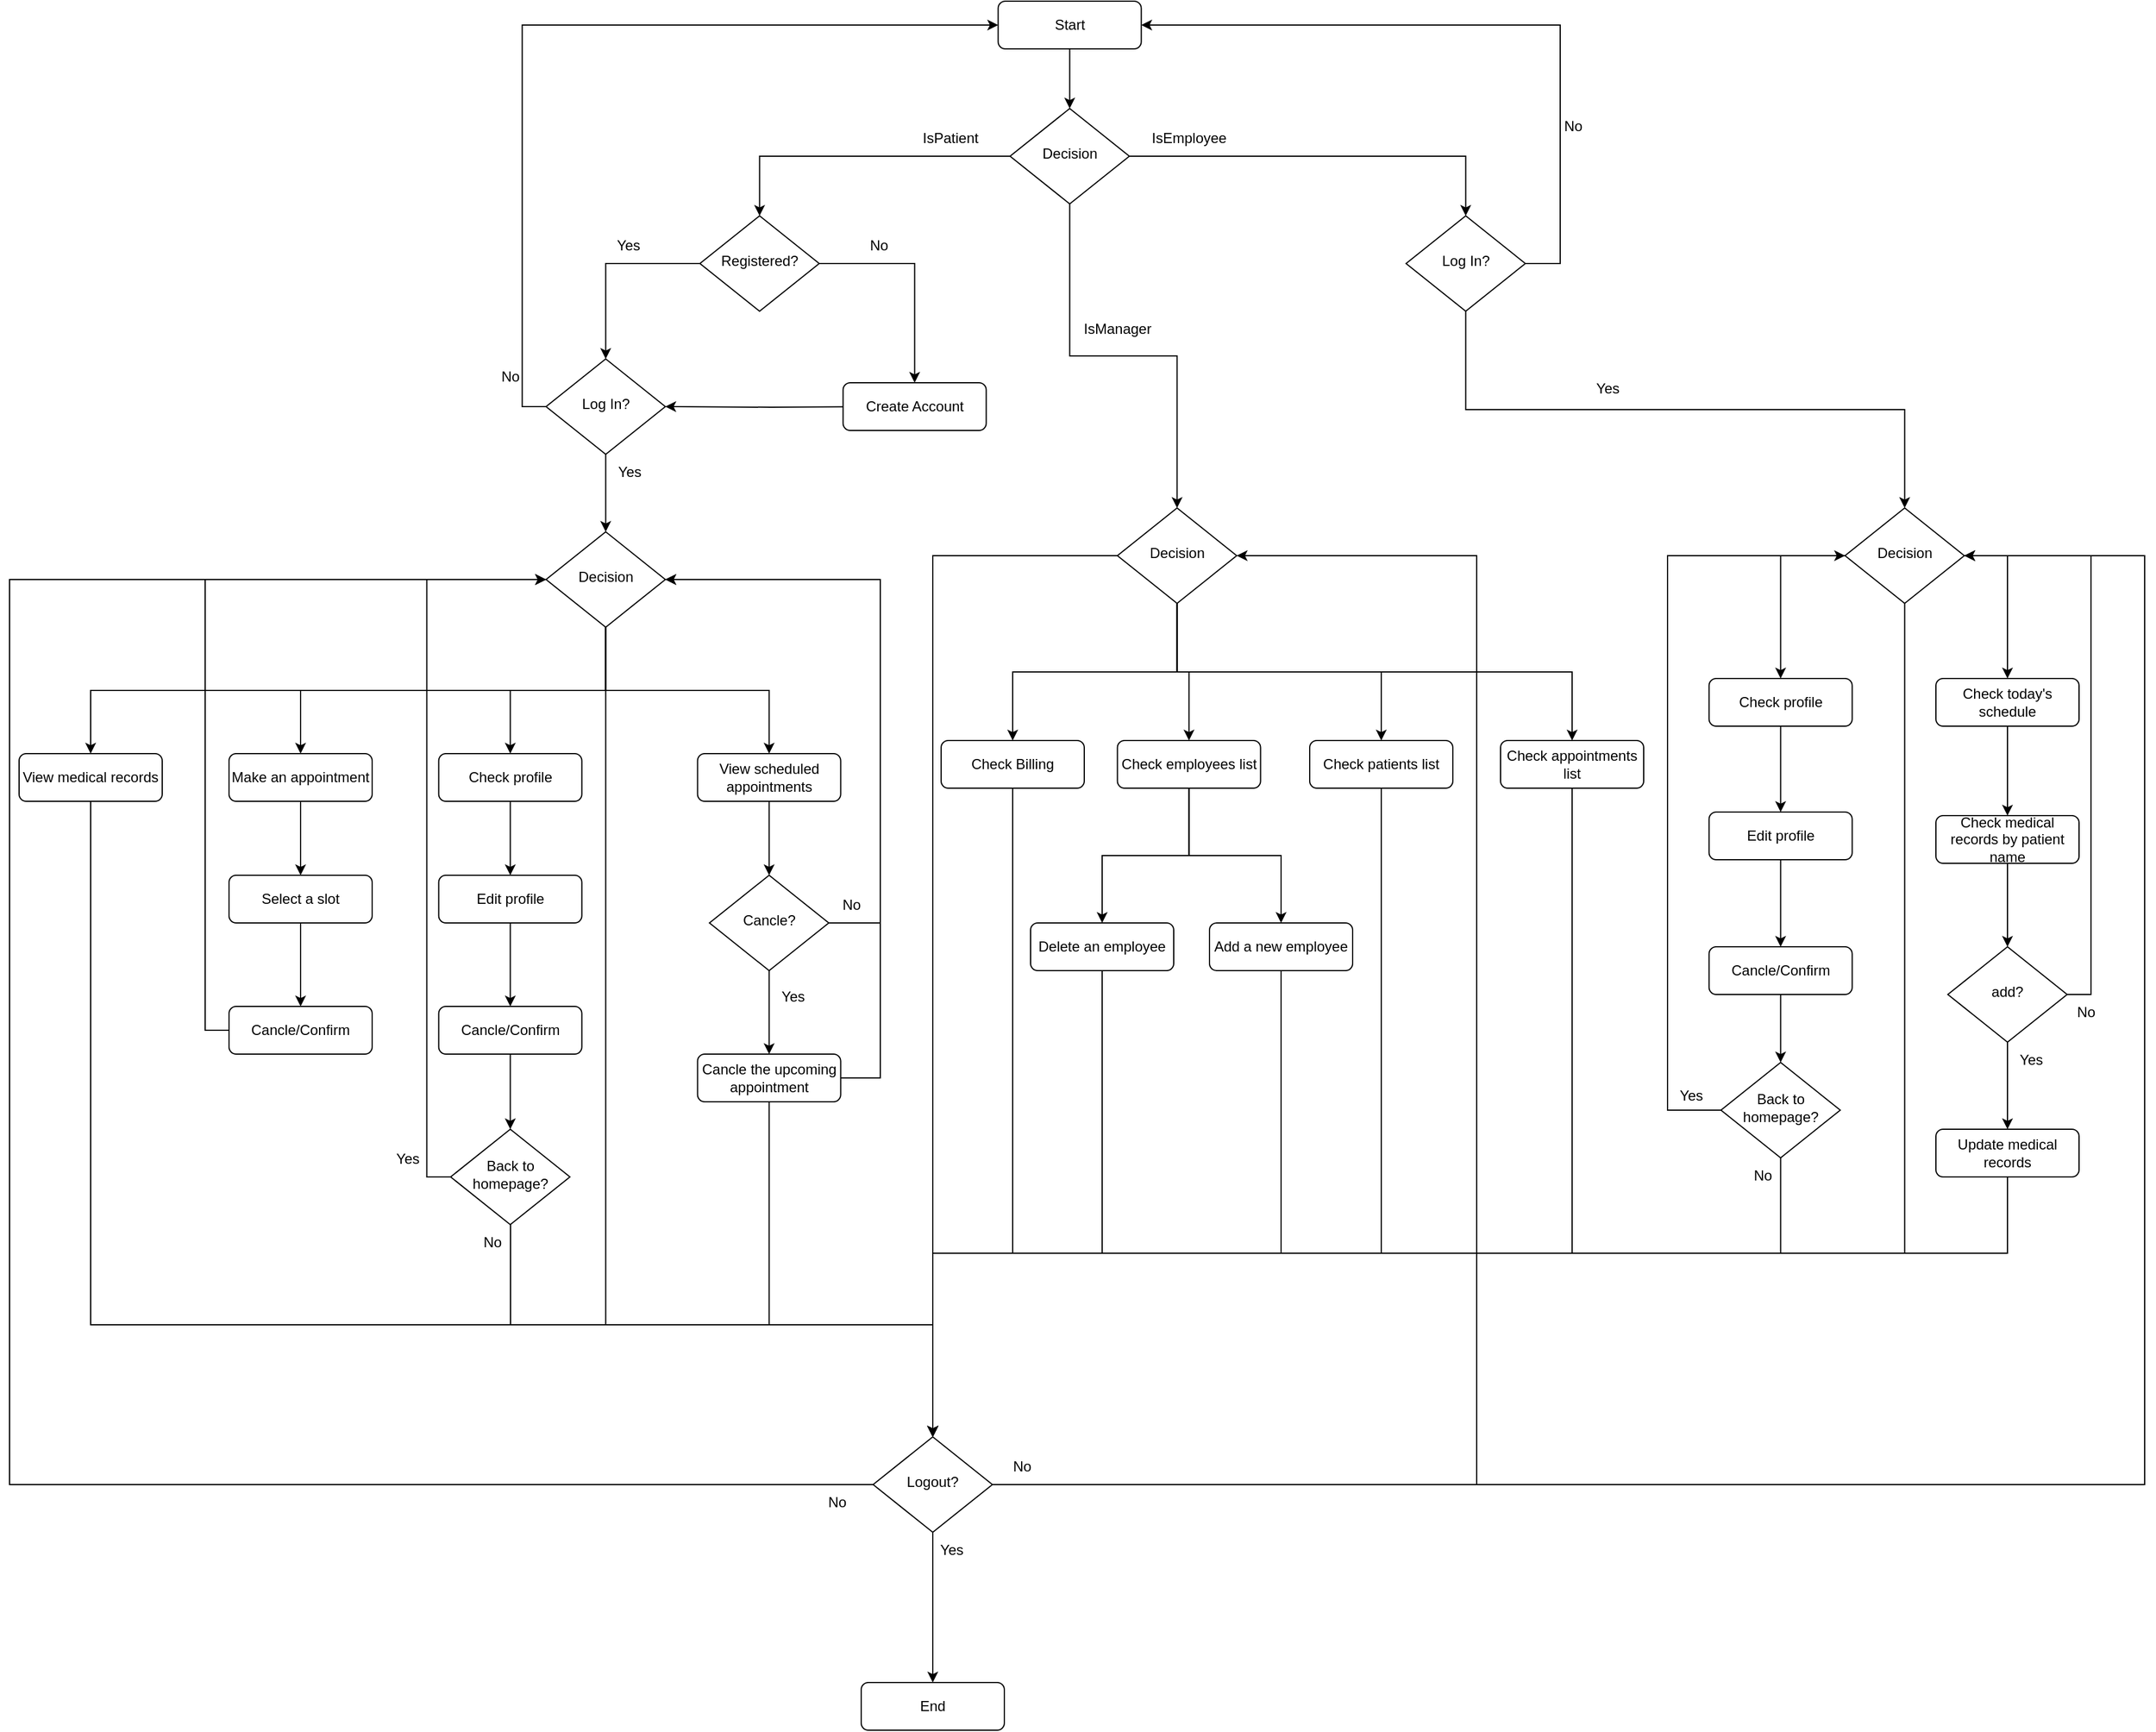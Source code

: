 <mxfile version="22.1.7" type="device">
  <diagram id="C5RBs43oDa-KdzZeNtuy" name="Page-1">
    <mxGraphModel dx="1781" dy="585" grid="1" gridSize="10" guides="1" tooltips="1" connect="1" arrows="1" fold="1" page="1" pageScale="1" pageWidth="827" pageHeight="1169" math="0" shadow="0">
      <root>
        <mxCell id="WIyWlLk6GJQsqaUBKTNV-0" />
        <mxCell id="WIyWlLk6GJQsqaUBKTNV-1" parent="WIyWlLk6GJQsqaUBKTNV-0" />
        <mxCell id="K0mnfvO5bHro6-spoL3S-3" style="edgeStyle=orthogonalEdgeStyle;rounded=0;orthogonalLoop=1;jettySize=auto;html=1;exitX=0.5;exitY=1;exitDx=0;exitDy=0;entryX=0.5;entryY=0;entryDx=0;entryDy=0;" parent="WIyWlLk6GJQsqaUBKTNV-1" source="WIyWlLk6GJQsqaUBKTNV-3" target="WIyWlLk6GJQsqaUBKTNV-6" edge="1">
          <mxGeometry relative="1" as="geometry" />
        </mxCell>
        <mxCell id="WIyWlLk6GJQsqaUBKTNV-3" value="Start" style="rounded=1;whiteSpace=wrap;html=1;fontSize=12;glass=0;strokeWidth=1;shadow=0;" parent="WIyWlLk6GJQsqaUBKTNV-1" vertex="1">
          <mxGeometry x="358.8" y="450" width="120" height="40" as="geometry" />
        </mxCell>
        <mxCell id="K0mnfvO5bHro6-spoL3S-4" style="edgeStyle=orthogonalEdgeStyle;rounded=0;orthogonalLoop=1;jettySize=auto;html=1;exitX=1;exitY=0.5;exitDx=0;exitDy=0;entryX=0.5;entryY=0;entryDx=0;entryDy=0;" parent="WIyWlLk6GJQsqaUBKTNV-1" source="WIyWlLk6GJQsqaUBKTNV-6" target="K0mnfvO5bHro6-spoL3S-123" edge="1">
          <mxGeometry relative="1" as="geometry">
            <mxPoint x="548.8" y="650" as="targetPoint" />
          </mxGeometry>
        </mxCell>
        <mxCell id="K0mnfvO5bHro6-spoL3S-9" style="edgeStyle=orthogonalEdgeStyle;rounded=0;orthogonalLoop=1;jettySize=auto;html=1;exitX=0;exitY=0.5;exitDx=0;exitDy=0;entryX=0.5;entryY=0;entryDx=0;entryDy=0;" parent="WIyWlLk6GJQsqaUBKTNV-1" source="WIyWlLk6GJQsqaUBKTNV-6" target="K0mnfvO5bHro6-spoL3S-8" edge="1">
          <mxGeometry relative="1" as="geometry" />
        </mxCell>
        <mxCell id="WIyWlLk6GJQsqaUBKTNV-6" value="Decision" style="rhombus;whiteSpace=wrap;html=1;shadow=0;fontFamily=Helvetica;fontSize=12;align=center;strokeWidth=1;spacing=6;spacingTop=-4;" parent="WIyWlLk6GJQsqaUBKTNV-1" vertex="1">
          <mxGeometry x="368.8" y="540" width="100" height="80" as="geometry" />
        </mxCell>
        <mxCell id="K0mnfvO5bHro6-spoL3S-78" style="edgeStyle=orthogonalEdgeStyle;rounded=0;orthogonalLoop=1;jettySize=auto;html=1;exitX=0.5;exitY=1;exitDx=0;exitDy=0;entryX=0.5;entryY=0;entryDx=0;entryDy=0;" parent="WIyWlLk6GJQsqaUBKTNV-1" source="K0mnfvO5bHro6-spoL3S-123" target="K0mnfvO5bHro6-spoL3S-86" edge="1">
          <mxGeometry relative="1" as="geometry">
            <mxPoint x="750.8" y="690" as="sourcePoint" />
            <mxPoint x="750.8" y="750" as="targetPoint" />
          </mxGeometry>
        </mxCell>
        <mxCell id="K0mnfvO5bHro6-spoL3S-15" style="edgeStyle=orthogonalEdgeStyle;rounded=0;orthogonalLoop=1;jettySize=auto;html=1;exitX=0;exitY=0.5;exitDx=0;exitDy=0;entryX=1;entryY=0.5;entryDx=0;entryDy=0;" parent="WIyWlLk6GJQsqaUBKTNV-1" target="K0mnfvO5bHro6-spoL3S-115" edge="1">
          <mxGeometry relative="1" as="geometry">
            <mxPoint x="156.8" y="790.0" as="targetPoint" />
            <mxPoint x="256.8" y="790" as="sourcePoint" />
          </mxGeometry>
        </mxCell>
        <mxCell id="WIyWlLk6GJQsqaUBKTNV-11" value="Create Account" style="rounded=1;whiteSpace=wrap;html=1;fontSize=12;glass=0;strokeWidth=1;shadow=0;" parent="WIyWlLk6GJQsqaUBKTNV-1" vertex="1">
          <mxGeometry x="228.8" y="770" width="120" height="40" as="geometry" />
        </mxCell>
        <mxCell id="K0mnfvO5bHro6-spoL3S-30" style="edgeStyle=orthogonalEdgeStyle;rounded=0;orthogonalLoop=1;jettySize=auto;html=1;exitX=0.5;exitY=1;exitDx=0;exitDy=0;entryX=0.5;entryY=0;entryDx=0;entryDy=0;" parent="WIyWlLk6GJQsqaUBKTNV-1" source="WIyWlLk6GJQsqaUBKTNV-12" target="K0mnfvO5bHro6-spoL3S-22" edge="1">
          <mxGeometry relative="1" as="geometry" />
        </mxCell>
        <mxCell id="WIyWlLk6GJQsqaUBKTNV-12" value="Make an appointment" style="rounded=1;whiteSpace=wrap;html=1;fontSize=12;glass=0;strokeWidth=1;shadow=0;" parent="WIyWlLk6GJQsqaUBKTNV-1" vertex="1">
          <mxGeometry x="-286" y="1081" width="120" height="40" as="geometry" />
        </mxCell>
        <mxCell id="K0mnfvO5bHro6-spoL3S-6" value="IsPatient" style="text;html=1;strokeColor=none;fillColor=none;align=center;verticalAlign=middle;whiteSpace=wrap;rounded=0;" parent="WIyWlLk6GJQsqaUBKTNV-1" vertex="1">
          <mxGeometry x="288.8" y="550" width="60" height="30" as="geometry" />
        </mxCell>
        <mxCell id="K0mnfvO5bHro6-spoL3S-7" value="IsEmployee" style="text;html=1;strokeColor=none;fillColor=none;align=center;verticalAlign=middle;whiteSpace=wrap;rounded=0;" parent="WIyWlLk6GJQsqaUBKTNV-1" vertex="1">
          <mxGeometry x="488.8" y="550" width="60" height="30" as="geometry" />
        </mxCell>
        <mxCell id="K0mnfvO5bHro6-spoL3S-10" style="edgeStyle=orthogonalEdgeStyle;rounded=0;orthogonalLoop=1;jettySize=auto;html=1;exitX=1;exitY=0.5;exitDx=0;exitDy=0;entryX=0.5;entryY=0;entryDx=0;entryDy=0;" parent="WIyWlLk6GJQsqaUBKTNV-1" source="K0mnfvO5bHro6-spoL3S-8" target="WIyWlLk6GJQsqaUBKTNV-11" edge="1">
          <mxGeometry relative="1" as="geometry" />
        </mxCell>
        <mxCell id="K0mnfvO5bHro6-spoL3S-116" style="edgeStyle=orthogonalEdgeStyle;rounded=0;orthogonalLoop=1;jettySize=auto;html=1;exitX=0;exitY=0.5;exitDx=0;exitDy=0;entryX=0.5;entryY=0;entryDx=0;entryDy=0;" parent="WIyWlLk6GJQsqaUBKTNV-1" source="K0mnfvO5bHro6-spoL3S-8" target="K0mnfvO5bHro6-spoL3S-115" edge="1">
          <mxGeometry relative="1" as="geometry">
            <mxPoint x="61.8" y="670" as="sourcePoint" />
          </mxGeometry>
        </mxCell>
        <mxCell id="K0mnfvO5bHro6-spoL3S-8" value="Registered?" style="rhombus;whiteSpace=wrap;html=1;shadow=0;fontFamily=Helvetica;fontSize=12;align=center;strokeWidth=1;spacing=6;spacingTop=-4;" parent="WIyWlLk6GJQsqaUBKTNV-1" vertex="1">
          <mxGeometry x="108.8" y="630" width="100" height="80" as="geometry" />
        </mxCell>
        <mxCell id="K0mnfvO5bHro6-spoL3S-11" value="No" style="text;html=1;strokeColor=none;fillColor=none;align=center;verticalAlign=middle;whiteSpace=wrap;rounded=0;" parent="WIyWlLk6GJQsqaUBKTNV-1" vertex="1">
          <mxGeometry x="228.8" y="640" width="60" height="30" as="geometry" />
        </mxCell>
        <mxCell id="K0mnfvO5bHro6-spoL3S-18" style="edgeStyle=orthogonalEdgeStyle;rounded=0;orthogonalLoop=1;jettySize=auto;html=1;exitX=0.5;exitY=1;exitDx=0;exitDy=0;entryX=0.5;entryY=0;entryDx=0;entryDy=0;" parent="WIyWlLk6GJQsqaUBKTNV-1" source="K0mnfvO5bHro6-spoL3S-115" target="K0mnfvO5bHro6-spoL3S-17" edge="1">
          <mxGeometry relative="1" as="geometry">
            <mxPoint x="29.8" y="810.0" as="sourcePoint" />
          </mxGeometry>
        </mxCell>
        <mxCell id="K0mnfvO5bHro6-spoL3S-14" value="Yes" style="text;html=1;strokeColor=none;fillColor=none;align=center;verticalAlign=middle;whiteSpace=wrap;rounded=0;" parent="WIyWlLk6GJQsqaUBKTNV-1" vertex="1">
          <mxGeometry x="18.8" y="640" width="60" height="30" as="geometry" />
        </mxCell>
        <mxCell id="K0mnfvO5bHro6-spoL3S-20" style="edgeStyle=orthogonalEdgeStyle;rounded=0;orthogonalLoop=1;jettySize=auto;html=1;exitX=0.5;exitY=1;exitDx=0;exitDy=0;entryX=0.5;entryY=0;entryDx=0;entryDy=0;" parent="WIyWlLk6GJQsqaUBKTNV-1" source="K0mnfvO5bHro6-spoL3S-17" target="WIyWlLk6GJQsqaUBKTNV-12" edge="1">
          <mxGeometry relative="1" as="geometry" />
        </mxCell>
        <mxCell id="K0mnfvO5bHro6-spoL3S-21" style="edgeStyle=orthogonalEdgeStyle;rounded=0;orthogonalLoop=1;jettySize=auto;html=1;exitX=0.5;exitY=1;exitDx=0;exitDy=0;entryX=0.5;entryY=0;entryDx=0;entryDy=0;" parent="WIyWlLk6GJQsqaUBKTNV-1" source="K0mnfvO5bHro6-spoL3S-17" target="K0mnfvO5bHro6-spoL3S-19" edge="1">
          <mxGeometry relative="1" as="geometry" />
        </mxCell>
        <mxCell id="CWbEp77RrukFvITH1TUQ-1" style="edgeStyle=orthogonalEdgeStyle;rounded=0;orthogonalLoop=1;jettySize=auto;html=1;exitX=0.5;exitY=1;exitDx=0;exitDy=0;entryX=0.5;entryY=0;entryDx=0;entryDy=0;" parent="WIyWlLk6GJQsqaUBKTNV-1" source="K0mnfvO5bHro6-spoL3S-17" target="CWbEp77RrukFvITH1TUQ-0" edge="1">
          <mxGeometry relative="1" as="geometry" />
        </mxCell>
        <mxCell id="ZkRjXJmvTHYmKI6y_9sP-4" style="edgeStyle=orthogonalEdgeStyle;rounded=0;orthogonalLoop=1;jettySize=auto;html=1;exitX=0.5;exitY=1;exitDx=0;exitDy=0;entryX=0.5;entryY=0;entryDx=0;entryDy=0;" parent="WIyWlLk6GJQsqaUBKTNV-1" source="K0mnfvO5bHro6-spoL3S-17" target="ZkRjXJmvTHYmKI6y_9sP-0" edge="1">
          <mxGeometry relative="1" as="geometry" />
        </mxCell>
        <mxCell id="YbRBOxtn7SSrjygECmnB-31" style="edgeStyle=orthogonalEdgeStyle;rounded=0;orthogonalLoop=1;jettySize=auto;html=1;exitX=0.5;exitY=1;exitDx=0;exitDy=0;entryX=0.5;entryY=0;entryDx=0;entryDy=0;" parent="WIyWlLk6GJQsqaUBKTNV-1" source="K0mnfvO5bHro6-spoL3S-17" target="K0mnfvO5bHro6-spoL3S-49" edge="1">
          <mxGeometry relative="1" as="geometry">
            <Array as="points">
              <mxPoint x="30" y="1560" />
              <mxPoint x="304" y="1560" />
            </Array>
          </mxGeometry>
        </mxCell>
        <mxCell id="K0mnfvO5bHro6-spoL3S-17" value="Decision" style="rhombus;whiteSpace=wrap;html=1;shadow=0;fontFamily=Helvetica;fontSize=12;align=center;strokeWidth=1;spacing=6;spacingTop=-4;" parent="WIyWlLk6GJQsqaUBKTNV-1" vertex="1">
          <mxGeometry x="-20.2" y="895" width="100" height="80" as="geometry" />
        </mxCell>
        <mxCell id="K0mnfvO5bHro6-spoL3S-43" style="edgeStyle=orthogonalEdgeStyle;rounded=0;orthogonalLoop=1;jettySize=auto;html=1;exitX=0.5;exitY=1;exitDx=0;exitDy=0;entryX=0.5;entryY=0;entryDx=0;entryDy=0;" parent="WIyWlLk6GJQsqaUBKTNV-1" source="K0mnfvO5bHro6-spoL3S-19" target="K0mnfvO5bHro6-spoL3S-42" edge="1">
          <mxGeometry relative="1" as="geometry" />
        </mxCell>
        <mxCell id="K0mnfvO5bHro6-spoL3S-19" value="View scheduled appointments" style="rounded=1;whiteSpace=wrap;html=1;fontSize=12;glass=0;strokeWidth=1;shadow=0;" parent="WIyWlLk6GJQsqaUBKTNV-1" vertex="1">
          <mxGeometry x="106.8" y="1081" width="120" height="40" as="geometry" />
        </mxCell>
        <mxCell id="K0mnfvO5bHro6-spoL3S-31" style="edgeStyle=orthogonalEdgeStyle;rounded=0;orthogonalLoop=1;jettySize=auto;html=1;exitX=0.5;exitY=1;exitDx=0;exitDy=0;entryX=0.5;entryY=0;entryDx=0;entryDy=0;" parent="WIyWlLk6GJQsqaUBKTNV-1" source="K0mnfvO5bHro6-spoL3S-22" edge="1">
          <mxGeometry relative="1" as="geometry">
            <mxPoint x="-226.0" y="1293" as="targetPoint" />
          </mxGeometry>
        </mxCell>
        <mxCell id="K0mnfvO5bHro6-spoL3S-22" value="Select a slot" style="rounded=1;whiteSpace=wrap;html=1;fontSize=12;glass=0;strokeWidth=1;shadow=0;" parent="WIyWlLk6GJQsqaUBKTNV-1" vertex="1">
          <mxGeometry x="-286" y="1183" width="120" height="40" as="geometry" />
        </mxCell>
        <mxCell id="ZkRjXJmvTHYmKI6y_9sP-19" style="edgeStyle=orthogonalEdgeStyle;rounded=0;orthogonalLoop=1;jettySize=auto;html=1;exitX=0;exitY=0.5;exitDx=0;exitDy=0;entryX=0;entryY=0.5;entryDx=0;entryDy=0;" parent="WIyWlLk6GJQsqaUBKTNV-1" source="K0mnfvO5bHro6-spoL3S-37" target="K0mnfvO5bHro6-spoL3S-17" edge="1">
          <mxGeometry relative="1" as="geometry" />
        </mxCell>
        <mxCell id="K0mnfvO5bHro6-spoL3S-37" value="Cancle/Confirm" style="rounded=1;whiteSpace=wrap;html=1;fontSize=12;glass=0;strokeWidth=1;shadow=0;" parent="WIyWlLk6GJQsqaUBKTNV-1" vertex="1">
          <mxGeometry x="-286" y="1293" width="120" height="40" as="geometry" />
        </mxCell>
        <mxCell id="ZkRjXJmvTHYmKI6y_9sP-6" style="edgeStyle=orthogonalEdgeStyle;rounded=0;orthogonalLoop=1;jettySize=auto;html=1;exitX=1;exitY=0.5;exitDx=0;exitDy=0;entryX=1;entryY=0.5;entryDx=0;entryDy=0;" parent="WIyWlLk6GJQsqaUBKTNV-1" source="K0mnfvO5bHro6-spoL3S-42" target="K0mnfvO5bHro6-spoL3S-17" edge="1">
          <mxGeometry relative="1" as="geometry">
            <Array as="points">
              <mxPoint x="260" y="1223" />
              <mxPoint x="260" y="935" />
            </Array>
          </mxGeometry>
        </mxCell>
        <mxCell id="ZkRjXJmvTHYmKI6y_9sP-7" style="edgeStyle=orthogonalEdgeStyle;rounded=0;orthogonalLoop=1;jettySize=auto;html=1;exitX=0.5;exitY=1;exitDx=0;exitDy=0;entryX=0.5;entryY=0;entryDx=0;entryDy=0;" parent="WIyWlLk6GJQsqaUBKTNV-1" source="K0mnfvO5bHro6-spoL3S-42" target="K0mnfvO5bHro6-spoL3S-45" edge="1">
          <mxGeometry relative="1" as="geometry" />
        </mxCell>
        <mxCell id="K0mnfvO5bHro6-spoL3S-42" value="Cancle?" style="rhombus;whiteSpace=wrap;html=1;shadow=0;fontFamily=Helvetica;fontSize=12;align=center;strokeWidth=1;spacing=6;spacingTop=-4;" parent="WIyWlLk6GJQsqaUBKTNV-1" vertex="1">
          <mxGeometry x="116.8" y="1183" width="100" height="80" as="geometry" />
        </mxCell>
        <mxCell id="YbRBOxtn7SSrjygECmnB-32" style="edgeStyle=orthogonalEdgeStyle;rounded=0;orthogonalLoop=1;jettySize=auto;html=1;exitX=0.5;exitY=1;exitDx=0;exitDy=0;entryX=0.5;entryY=0;entryDx=0;entryDy=0;" parent="WIyWlLk6GJQsqaUBKTNV-1" source="K0mnfvO5bHro6-spoL3S-45" target="K0mnfvO5bHro6-spoL3S-49" edge="1">
          <mxGeometry relative="1" as="geometry">
            <Array as="points">
              <mxPoint x="167" y="1560" />
              <mxPoint x="304" y="1560" />
            </Array>
          </mxGeometry>
        </mxCell>
        <mxCell id="K0mnfvO5bHro6-spoL3S-45" value="Cancle the upcoming appointment" style="rounded=1;whiteSpace=wrap;html=1;fontSize=12;glass=0;strokeWidth=1;shadow=0;" parent="WIyWlLk6GJQsqaUBKTNV-1" vertex="1">
          <mxGeometry x="106.8" y="1333" width="120" height="40" as="geometry" />
        </mxCell>
        <mxCell id="K0mnfvO5bHro6-spoL3S-54" style="edgeStyle=orthogonalEdgeStyle;rounded=0;orthogonalLoop=1;jettySize=auto;html=1;exitX=0.5;exitY=1;exitDx=0;exitDy=0;entryX=0.5;entryY=0;entryDx=0;entryDy=0;" parent="WIyWlLk6GJQsqaUBKTNV-1" source="K0mnfvO5bHro6-spoL3S-49" target="K0mnfvO5bHro6-spoL3S-53" edge="1">
          <mxGeometry relative="1" as="geometry" />
        </mxCell>
        <mxCell id="ZkRjXJmvTHYmKI6y_9sP-18" style="edgeStyle=orthogonalEdgeStyle;rounded=0;orthogonalLoop=1;jettySize=auto;html=1;exitX=0;exitY=0.5;exitDx=0;exitDy=0;entryX=0;entryY=0.5;entryDx=0;entryDy=0;" parent="WIyWlLk6GJQsqaUBKTNV-1" source="K0mnfvO5bHro6-spoL3S-49" target="K0mnfvO5bHro6-spoL3S-17" edge="1">
          <mxGeometry relative="1" as="geometry">
            <Array as="points">
              <mxPoint x="-470" y="1694" />
              <mxPoint x="-470" y="935" />
            </Array>
          </mxGeometry>
        </mxCell>
        <mxCell id="YbRBOxtn7SSrjygECmnB-52" style="edgeStyle=orthogonalEdgeStyle;rounded=0;orthogonalLoop=1;jettySize=auto;html=1;exitX=1;exitY=0.5;exitDx=0;exitDy=0;entryX=1;entryY=0.5;entryDx=0;entryDy=0;" parent="WIyWlLk6GJQsqaUBKTNV-1" source="K0mnfvO5bHro6-spoL3S-49" target="K0mnfvO5bHro6-spoL3S-128" edge="1">
          <mxGeometry relative="1" as="geometry">
            <Array as="points">
              <mxPoint x="760" y="1694" />
              <mxPoint x="760" y="915" />
            </Array>
          </mxGeometry>
        </mxCell>
        <mxCell id="K0mnfvO5bHro6-spoL3S-49" value="Logout?" style="rhombus;whiteSpace=wrap;html=1;shadow=0;fontFamily=Helvetica;fontSize=12;align=center;strokeWidth=1;spacing=6;spacingTop=-4;" parent="WIyWlLk6GJQsqaUBKTNV-1" vertex="1">
          <mxGeometry x="254" y="1654" width="100" height="80" as="geometry" />
        </mxCell>
        <mxCell id="K0mnfvO5bHro6-spoL3S-53" value="End" style="rounded=1;whiteSpace=wrap;html=1;fontSize=12;glass=0;strokeWidth=1;shadow=0;" parent="WIyWlLk6GJQsqaUBKTNV-1" vertex="1">
          <mxGeometry x="244" y="1860" width="120" height="40" as="geometry" />
        </mxCell>
        <mxCell id="K0mnfvO5bHro6-spoL3S-89" style="edgeStyle=orthogonalEdgeStyle;rounded=0;orthogonalLoop=1;jettySize=auto;html=1;exitX=0.5;exitY=1;exitDx=0;exitDy=0;entryX=0.5;entryY=0;entryDx=0;entryDy=0;" parent="WIyWlLk6GJQsqaUBKTNV-1" source="WIyWlLk6GJQsqaUBKTNV-6" target="K0mnfvO5bHro6-spoL3S-128" edge="1">
          <mxGeometry relative="1" as="geometry">
            <mxPoint x="427.8" y="895.0" as="targetPoint" />
            <mxPoint x="700.8" y="790" as="sourcePoint" />
          </mxGeometry>
        </mxCell>
        <mxCell id="K0mnfvO5bHro6-spoL3S-95" style="edgeStyle=orthogonalEdgeStyle;rounded=0;orthogonalLoop=1;jettySize=auto;html=1;exitX=1;exitY=0.5;exitDx=0;exitDy=0;entryX=0.5;entryY=0;entryDx=0;entryDy=0;" parent="WIyWlLk6GJQsqaUBKTNV-1" source="K0mnfvO5bHro6-spoL3S-86" target="K0mnfvO5bHro6-spoL3S-92" edge="1">
          <mxGeometry relative="1" as="geometry" />
        </mxCell>
        <mxCell id="ZkRjXJmvTHYmKI6y_9sP-34" style="edgeStyle=orthogonalEdgeStyle;rounded=0;orthogonalLoop=1;jettySize=auto;html=1;exitX=0;exitY=0.5;exitDx=0;exitDy=0;entryX=0.5;entryY=0;entryDx=0;entryDy=0;" parent="WIyWlLk6GJQsqaUBKTNV-1" source="K0mnfvO5bHro6-spoL3S-86" target="CWbEp77RrukFvITH1TUQ-6" edge="1">
          <mxGeometry relative="1" as="geometry" />
        </mxCell>
        <mxCell id="YbRBOxtn7SSrjygECmnB-19" style="edgeStyle=orthogonalEdgeStyle;rounded=0;orthogonalLoop=1;jettySize=auto;html=1;exitX=0.5;exitY=1;exitDx=0;exitDy=0;entryX=0.5;entryY=0;entryDx=0;entryDy=0;" parent="WIyWlLk6GJQsqaUBKTNV-1" source="K0mnfvO5bHro6-spoL3S-86" target="K0mnfvO5bHro6-spoL3S-49" edge="1">
          <mxGeometry relative="1" as="geometry">
            <Array as="points">
              <mxPoint x="1119" y="1500" />
              <mxPoint x="304" y="1500" />
            </Array>
          </mxGeometry>
        </mxCell>
        <mxCell id="K0mnfvO5bHro6-spoL3S-86" value="Decision" style="rhombus;whiteSpace=wrap;html=1;shadow=0;fontFamily=Helvetica;fontSize=12;align=center;strokeWidth=1;spacing=6;spacingTop=-4;" parent="WIyWlLk6GJQsqaUBKTNV-1" vertex="1">
          <mxGeometry x="1068.8" y="875" width="100" height="80" as="geometry" />
        </mxCell>
        <mxCell id="K0mnfvO5bHro6-spoL3S-98" style="edgeStyle=orthogonalEdgeStyle;rounded=0;orthogonalLoop=1;jettySize=auto;html=1;exitX=0.5;exitY=1;exitDx=0;exitDy=0;entryX=0.5;entryY=0;entryDx=0;entryDy=0;" parent="WIyWlLk6GJQsqaUBKTNV-1" source="K0mnfvO5bHro6-spoL3S-91" target="K0mnfvO5bHro6-spoL3S-97" edge="1">
          <mxGeometry relative="1" as="geometry" />
        </mxCell>
        <mxCell id="K0mnfvO5bHro6-spoL3S-91" value="Check medical records by patient name" style="rounded=1;whiteSpace=wrap;html=1;fontSize=12;glass=0;strokeWidth=1;shadow=0;" parent="WIyWlLk6GJQsqaUBKTNV-1" vertex="1">
          <mxGeometry x="1145" y="1133" width="120" height="40" as="geometry" />
        </mxCell>
        <mxCell id="ZkRjXJmvTHYmKI6y_9sP-38" style="edgeStyle=orthogonalEdgeStyle;rounded=0;orthogonalLoop=1;jettySize=auto;html=1;exitX=0.5;exitY=1;exitDx=0;exitDy=0;entryX=0.5;entryY=0;entryDx=0;entryDy=0;" parent="WIyWlLk6GJQsqaUBKTNV-1" source="K0mnfvO5bHro6-spoL3S-92" target="K0mnfvO5bHro6-spoL3S-91" edge="1">
          <mxGeometry relative="1" as="geometry" />
        </mxCell>
        <mxCell id="K0mnfvO5bHro6-spoL3S-92" value="Check today&#39;s schedule" style="rounded=1;whiteSpace=wrap;html=1;fontSize=12;glass=0;strokeWidth=1;shadow=0;" parent="WIyWlLk6GJQsqaUBKTNV-1" vertex="1">
          <mxGeometry x="1145" y="1018" width="120" height="40" as="geometry" />
        </mxCell>
        <mxCell id="K0mnfvO5bHro6-spoL3S-104" style="edgeStyle=orthogonalEdgeStyle;rounded=0;orthogonalLoop=1;jettySize=auto;html=1;exitX=0.5;exitY=1;exitDx=0;exitDy=0;entryX=0.5;entryY=0;entryDx=0;entryDy=0;" parent="WIyWlLk6GJQsqaUBKTNV-1" source="K0mnfvO5bHro6-spoL3S-97" target="K0mnfvO5bHro6-spoL3S-103" edge="1">
          <mxGeometry relative="1" as="geometry" />
        </mxCell>
        <mxCell id="t1z_NUq2eWf6UKF-m-rw-0" style="edgeStyle=orthogonalEdgeStyle;rounded=0;orthogonalLoop=1;jettySize=auto;html=1;exitX=1;exitY=0.5;exitDx=0;exitDy=0;entryX=1;entryY=0.5;entryDx=0;entryDy=0;" edge="1" parent="WIyWlLk6GJQsqaUBKTNV-1" source="K0mnfvO5bHro6-spoL3S-97" target="K0mnfvO5bHro6-spoL3S-86">
          <mxGeometry relative="1" as="geometry" />
        </mxCell>
        <mxCell id="K0mnfvO5bHro6-spoL3S-97" value="add?" style="rhombus;whiteSpace=wrap;html=1;shadow=0;fontFamily=Helvetica;fontSize=12;align=center;strokeWidth=1;spacing=6;spacingTop=-4;" parent="WIyWlLk6GJQsqaUBKTNV-1" vertex="1">
          <mxGeometry x="1155" y="1243" width="100" height="80" as="geometry" />
        </mxCell>
        <mxCell id="ZkRjXJmvTHYmKI6y_9sP-51" style="edgeStyle=orthogonalEdgeStyle;rounded=0;orthogonalLoop=1;jettySize=auto;html=1;exitX=1;exitY=0.5;exitDx=0;exitDy=0;entryX=1;entryY=0.5;entryDx=0;entryDy=0;" parent="WIyWlLk6GJQsqaUBKTNV-1" source="K0mnfvO5bHro6-spoL3S-49" target="K0mnfvO5bHro6-spoL3S-86" edge="1">
          <mxGeometry relative="1" as="geometry">
            <Array as="points">
              <mxPoint x="1320" y="1694" />
              <mxPoint x="1320" y="915" />
            </Array>
            <mxPoint x="708.8" y="1694" as="sourcePoint" />
          </mxGeometry>
        </mxCell>
        <mxCell id="YbRBOxtn7SSrjygECmnB-29" style="edgeStyle=orthogonalEdgeStyle;rounded=0;orthogonalLoop=1;jettySize=auto;html=1;exitX=0.5;exitY=1;exitDx=0;exitDy=0;entryX=0.5;entryY=0;entryDx=0;entryDy=0;" parent="WIyWlLk6GJQsqaUBKTNV-1" source="K0mnfvO5bHro6-spoL3S-103" target="K0mnfvO5bHro6-spoL3S-49" edge="1">
          <mxGeometry relative="1" as="geometry">
            <Array as="points">
              <mxPoint x="1205" y="1500" />
              <mxPoint x="304" y="1500" />
            </Array>
          </mxGeometry>
        </mxCell>
        <mxCell id="K0mnfvO5bHro6-spoL3S-103" value="Update medical records" style="rounded=1;whiteSpace=wrap;html=1;fontSize=12;glass=0;strokeWidth=1;shadow=0;" parent="WIyWlLk6GJQsqaUBKTNV-1" vertex="1">
          <mxGeometry x="1145" y="1396" width="120" height="40" as="geometry" />
        </mxCell>
        <mxCell id="K0mnfvO5bHro6-spoL3S-105" value="Yes" style="text;html=1;strokeColor=none;fillColor=none;align=center;verticalAlign=middle;whiteSpace=wrap;rounded=0;" parent="WIyWlLk6GJQsqaUBKTNV-1" vertex="1">
          <mxGeometry x="1195" y="1323" width="60" height="30" as="geometry" />
        </mxCell>
        <mxCell id="K0mnfvO5bHro6-spoL3S-106" value="No" style="text;html=1;strokeColor=none;fillColor=none;align=center;verticalAlign=middle;whiteSpace=wrap;rounded=0;" parent="WIyWlLk6GJQsqaUBKTNV-1" vertex="1">
          <mxGeometry x="1241" y="1283" width="60" height="30" as="geometry" />
        </mxCell>
        <mxCell id="K0mnfvO5bHro6-spoL3S-111" value="No" style="text;html=1;strokeColor=none;fillColor=none;align=center;verticalAlign=middle;whiteSpace=wrap;rounded=0;" parent="WIyWlLk6GJQsqaUBKTNV-1" vertex="1">
          <mxGeometry x="348.8" y="1664" width="60" height="30" as="geometry" />
        </mxCell>
        <mxCell id="K0mnfvO5bHro6-spoL3S-113" value="Yes" style="text;html=1;strokeColor=none;fillColor=none;align=center;verticalAlign=middle;whiteSpace=wrap;rounded=0;" parent="WIyWlLk6GJQsqaUBKTNV-1" vertex="1">
          <mxGeometry x="290.0" y="1734" width="60" height="30" as="geometry" />
        </mxCell>
        <mxCell id="K0mnfvO5bHro6-spoL3S-118" style="edgeStyle=orthogonalEdgeStyle;rounded=0;orthogonalLoop=1;jettySize=auto;html=1;exitX=0;exitY=0.5;exitDx=0;exitDy=0;entryX=0;entryY=0.5;entryDx=0;entryDy=0;" parent="WIyWlLk6GJQsqaUBKTNV-1" source="K0mnfvO5bHro6-spoL3S-115" target="WIyWlLk6GJQsqaUBKTNV-3" edge="1">
          <mxGeometry relative="1" as="geometry" />
        </mxCell>
        <mxCell id="K0mnfvO5bHro6-spoL3S-115" value="Log In?" style="rhombus;whiteSpace=wrap;html=1;shadow=0;fontFamily=Helvetica;fontSize=12;align=center;strokeWidth=1;spacing=6;spacingTop=-4;" parent="WIyWlLk6GJQsqaUBKTNV-1" vertex="1">
          <mxGeometry x="-20.2" y="750" width="100" height="80" as="geometry" />
        </mxCell>
        <mxCell id="K0mnfvO5bHro6-spoL3S-117" value="Yes" style="text;html=1;strokeColor=none;fillColor=none;align=center;verticalAlign=middle;whiteSpace=wrap;rounded=0;" parent="WIyWlLk6GJQsqaUBKTNV-1" vertex="1">
          <mxGeometry x="19.8" y="830" width="60" height="30" as="geometry" />
        </mxCell>
        <mxCell id="K0mnfvO5bHro6-spoL3S-119" value="No" style="text;html=1;strokeColor=none;fillColor=none;align=center;verticalAlign=middle;whiteSpace=wrap;rounded=0;" parent="WIyWlLk6GJQsqaUBKTNV-1" vertex="1">
          <mxGeometry x="-80" y="750" width="60" height="30" as="geometry" />
        </mxCell>
        <mxCell id="K0mnfvO5bHro6-spoL3S-125" style="edgeStyle=orthogonalEdgeStyle;rounded=0;orthogonalLoop=1;jettySize=auto;html=1;exitX=1;exitY=0.5;exitDx=0;exitDy=0;entryX=1;entryY=0.5;entryDx=0;entryDy=0;" parent="WIyWlLk6GJQsqaUBKTNV-1" source="K0mnfvO5bHro6-spoL3S-123" target="WIyWlLk6GJQsqaUBKTNV-3" edge="1">
          <mxGeometry relative="1" as="geometry">
            <Array as="points">
              <mxPoint x="830" y="670" />
              <mxPoint x="830" y="470" />
            </Array>
          </mxGeometry>
        </mxCell>
        <mxCell id="K0mnfvO5bHro6-spoL3S-123" value="Log In?" style="rhombus;whiteSpace=wrap;html=1;shadow=0;fontFamily=Helvetica;fontSize=12;align=center;strokeWidth=1;spacing=6;spacingTop=-4;" parent="WIyWlLk6GJQsqaUBKTNV-1" vertex="1">
          <mxGeometry x="700.8" y="630" width="100" height="80" as="geometry" />
        </mxCell>
        <mxCell id="K0mnfvO5bHro6-spoL3S-124" value="Yes" style="text;html=1;strokeColor=none;fillColor=none;align=center;verticalAlign=middle;whiteSpace=wrap;rounded=0;" parent="WIyWlLk6GJQsqaUBKTNV-1" vertex="1">
          <mxGeometry x="840" y="760" width="60" height="30" as="geometry" />
        </mxCell>
        <mxCell id="K0mnfvO5bHro6-spoL3S-126" value="No" style="text;html=1;strokeColor=none;fillColor=none;align=center;verticalAlign=middle;whiteSpace=wrap;rounded=0;" parent="WIyWlLk6GJQsqaUBKTNV-1" vertex="1">
          <mxGeometry x="810.8" y="540" width="60" height="30" as="geometry" />
        </mxCell>
        <mxCell id="YbRBOxtn7SSrjygECmnB-7" style="edgeStyle=orthogonalEdgeStyle;rounded=0;orthogonalLoop=1;jettySize=auto;html=1;exitX=0.5;exitY=1;exitDx=0;exitDy=0;entryX=0.5;entryY=0;entryDx=0;entryDy=0;" parent="WIyWlLk6GJQsqaUBKTNV-1" source="K0mnfvO5bHro6-spoL3S-127" target="YbRBOxtn7SSrjygECmnB-6" edge="1">
          <mxGeometry relative="1" as="geometry" />
        </mxCell>
        <mxCell id="YbRBOxtn7SSrjygECmnB-8" style="edgeStyle=orthogonalEdgeStyle;rounded=0;orthogonalLoop=1;jettySize=auto;html=1;exitX=0.5;exitY=1;exitDx=0;exitDy=0;entryX=0.5;entryY=0;entryDx=0;entryDy=0;" parent="WIyWlLk6GJQsqaUBKTNV-1" source="K0mnfvO5bHro6-spoL3S-127" target="YbRBOxtn7SSrjygECmnB-5" edge="1">
          <mxGeometry relative="1" as="geometry" />
        </mxCell>
        <mxCell id="K0mnfvO5bHro6-spoL3S-127" value="Check employees list" style="rounded=1;whiteSpace=wrap;html=1;fontSize=12;glass=0;strokeWidth=1;shadow=0;" parent="WIyWlLk6GJQsqaUBKTNV-1" vertex="1">
          <mxGeometry x="458.8" y="1070" width="120" height="40" as="geometry" />
        </mxCell>
        <mxCell id="YbRBOxtn7SSrjygECmnB-12" style="edgeStyle=orthogonalEdgeStyle;rounded=0;orthogonalLoop=1;jettySize=auto;html=1;exitX=0.5;exitY=1;exitDx=0;exitDy=0;entryX=0.5;entryY=0;entryDx=0;entryDy=0;" parent="WIyWlLk6GJQsqaUBKTNV-1" source="K0mnfvO5bHro6-spoL3S-128" target="K0mnfvO5bHro6-spoL3S-129" edge="1">
          <mxGeometry relative="1" as="geometry" />
        </mxCell>
        <mxCell id="YbRBOxtn7SSrjygECmnB-13" style="edgeStyle=orthogonalEdgeStyle;rounded=0;orthogonalLoop=1;jettySize=auto;html=1;exitX=0.5;exitY=1;exitDx=0;exitDy=0;entryX=0.5;entryY=0;entryDx=0;entryDy=0;" parent="WIyWlLk6GJQsqaUBKTNV-1" source="K0mnfvO5bHro6-spoL3S-128" target="K0mnfvO5bHro6-spoL3S-127" edge="1">
          <mxGeometry relative="1" as="geometry" />
        </mxCell>
        <mxCell id="YbRBOxtn7SSrjygECmnB-17" style="edgeStyle=orthogonalEdgeStyle;rounded=0;orthogonalLoop=1;jettySize=auto;html=1;exitX=0.5;exitY=1;exitDx=0;exitDy=0;entryX=0.5;entryY=0;entryDx=0;entryDy=0;" parent="WIyWlLk6GJQsqaUBKTNV-1" source="K0mnfvO5bHro6-spoL3S-128" target="YbRBOxtn7SSrjygECmnB-15" edge="1">
          <mxGeometry relative="1" as="geometry" />
        </mxCell>
        <mxCell id="YbRBOxtn7SSrjygECmnB-18" style="edgeStyle=orthogonalEdgeStyle;rounded=0;orthogonalLoop=1;jettySize=auto;html=1;exitX=0.5;exitY=1;exitDx=0;exitDy=0;entryX=0.5;entryY=0;entryDx=0;entryDy=0;" parent="WIyWlLk6GJQsqaUBKTNV-1" source="K0mnfvO5bHro6-spoL3S-128" target="YbRBOxtn7SSrjygECmnB-16" edge="1">
          <mxGeometry relative="1" as="geometry" />
        </mxCell>
        <mxCell id="YbRBOxtn7SSrjygECmnB-53" style="edgeStyle=orthogonalEdgeStyle;rounded=0;orthogonalLoop=1;jettySize=auto;html=1;exitX=0;exitY=0.5;exitDx=0;exitDy=0;entryX=0.5;entryY=0;entryDx=0;entryDy=0;" parent="WIyWlLk6GJQsqaUBKTNV-1" source="K0mnfvO5bHro6-spoL3S-128" target="K0mnfvO5bHro6-spoL3S-49" edge="1">
          <mxGeometry relative="1" as="geometry" />
        </mxCell>
        <mxCell id="K0mnfvO5bHro6-spoL3S-128" value="Decision" style="rhombus;whiteSpace=wrap;html=1;shadow=0;fontFamily=Helvetica;fontSize=12;align=center;strokeWidth=1;spacing=6;spacingTop=-4;" parent="WIyWlLk6GJQsqaUBKTNV-1" vertex="1">
          <mxGeometry x="458.8" y="875" width="100" height="80" as="geometry" />
        </mxCell>
        <mxCell id="YbRBOxtn7SSrjygECmnB-14" style="edgeStyle=orthogonalEdgeStyle;rounded=0;orthogonalLoop=1;jettySize=auto;html=1;exitX=0.5;exitY=1;exitDx=0;exitDy=0;entryX=0.5;entryY=0;entryDx=0;entryDy=0;" parent="WIyWlLk6GJQsqaUBKTNV-1" source="K0mnfvO5bHro6-spoL3S-129" target="K0mnfvO5bHro6-spoL3S-49" edge="1">
          <mxGeometry relative="1" as="geometry">
            <Array as="points">
              <mxPoint x="371" y="1500" />
              <mxPoint x="304" y="1500" />
            </Array>
          </mxGeometry>
        </mxCell>
        <mxCell id="K0mnfvO5bHro6-spoL3S-129" value="Check Billing" style="rounded=1;whiteSpace=wrap;html=1;fontSize=12;glass=0;strokeWidth=1;shadow=0;" parent="WIyWlLk6GJQsqaUBKTNV-1" vertex="1">
          <mxGeometry x="311" y="1070" width="120" height="40" as="geometry" />
        </mxCell>
        <mxCell id="CWbEp77RrukFvITH1TUQ-3" style="edgeStyle=orthogonalEdgeStyle;rounded=0;orthogonalLoop=1;jettySize=auto;html=1;exitX=0.5;exitY=1;exitDx=0;exitDy=0;entryX=0.5;entryY=0;entryDx=0;entryDy=0;" parent="WIyWlLk6GJQsqaUBKTNV-1" source="CWbEp77RrukFvITH1TUQ-0" target="CWbEp77RrukFvITH1TUQ-2" edge="1">
          <mxGeometry relative="1" as="geometry" />
        </mxCell>
        <mxCell id="CWbEp77RrukFvITH1TUQ-0" value="Check profile" style="rounded=1;whiteSpace=wrap;html=1;fontSize=12;glass=0;strokeWidth=1;shadow=0;" parent="WIyWlLk6GJQsqaUBKTNV-1" vertex="1">
          <mxGeometry x="-110.2" y="1081" width="120" height="40" as="geometry" />
        </mxCell>
        <mxCell id="ZkRjXJmvTHYmKI6y_9sP-21" style="edgeStyle=orthogonalEdgeStyle;rounded=0;orthogonalLoop=1;jettySize=auto;html=1;exitX=0.5;exitY=1;exitDx=0;exitDy=0;entryX=0.5;entryY=0;entryDx=0;entryDy=0;" parent="WIyWlLk6GJQsqaUBKTNV-1" source="CWbEp77RrukFvITH1TUQ-2" target="ZkRjXJmvTHYmKI6y_9sP-20" edge="1">
          <mxGeometry relative="1" as="geometry" />
        </mxCell>
        <mxCell id="CWbEp77RrukFvITH1TUQ-2" value="Edit profile" style="rounded=1;whiteSpace=wrap;html=1;fontSize=12;glass=0;strokeWidth=1;shadow=0;" parent="WIyWlLk6GJQsqaUBKTNV-1" vertex="1">
          <mxGeometry x="-110.2" y="1183" width="120" height="40" as="geometry" />
        </mxCell>
        <mxCell id="ZkRjXJmvTHYmKI6y_9sP-35" style="edgeStyle=orthogonalEdgeStyle;rounded=0;orthogonalLoop=1;jettySize=auto;html=1;exitX=0.5;exitY=1;exitDx=0;exitDy=0;entryX=0.5;entryY=0;entryDx=0;entryDy=0;" parent="WIyWlLk6GJQsqaUBKTNV-1" source="CWbEp77RrukFvITH1TUQ-6" target="ZkRjXJmvTHYmKI6y_9sP-32" edge="1">
          <mxGeometry relative="1" as="geometry" />
        </mxCell>
        <mxCell id="CWbEp77RrukFvITH1TUQ-6" value="Check profile" style="rounded=1;whiteSpace=wrap;html=1;fontSize=12;glass=0;strokeWidth=1;shadow=0;" parent="WIyWlLk6GJQsqaUBKTNV-1" vertex="1">
          <mxGeometry x="954.8" y="1018" width="120" height="40" as="geometry" />
        </mxCell>
        <mxCell id="YbRBOxtn7SSrjygECmnB-30" style="edgeStyle=orthogonalEdgeStyle;rounded=0;orthogonalLoop=1;jettySize=auto;html=1;exitX=0.5;exitY=1;exitDx=0;exitDy=0;entryX=0.5;entryY=0;entryDx=0;entryDy=0;" parent="WIyWlLk6GJQsqaUBKTNV-1" source="ZkRjXJmvTHYmKI6y_9sP-0" target="K0mnfvO5bHro6-spoL3S-49" edge="1">
          <mxGeometry relative="1" as="geometry">
            <Array as="points">
              <mxPoint x="-402" y="1560" />
              <mxPoint x="304" y="1560" />
            </Array>
          </mxGeometry>
        </mxCell>
        <mxCell id="ZkRjXJmvTHYmKI6y_9sP-0" value="View medical records" style="rounded=1;whiteSpace=wrap;html=1;fontSize=12;glass=0;strokeWidth=1;shadow=0;" parent="WIyWlLk6GJQsqaUBKTNV-1" vertex="1">
          <mxGeometry x="-462" y="1081" width="120" height="40" as="geometry" />
        </mxCell>
        <mxCell id="ZkRjXJmvTHYmKI6y_9sP-9" value="Yes" style="text;html=1;strokeColor=none;fillColor=none;align=center;verticalAlign=middle;whiteSpace=wrap;rounded=0;" parent="WIyWlLk6GJQsqaUBKTNV-1" vertex="1">
          <mxGeometry x="156.8" y="1270" width="60" height="30" as="geometry" />
        </mxCell>
        <mxCell id="YbRBOxtn7SSrjygECmnB-33" style="edgeStyle=orthogonalEdgeStyle;rounded=0;orthogonalLoop=1;jettySize=auto;html=1;exitX=0.75;exitY=0;exitDx=0;exitDy=0;entryX=0.5;entryY=0;entryDx=0;entryDy=0;" parent="WIyWlLk6GJQsqaUBKTNV-1" source="YbRBOxtn7SSrjygECmnB-43" target="K0mnfvO5bHro6-spoL3S-49" edge="1">
          <mxGeometry relative="1" as="geometry">
            <Array as="points">
              <mxPoint x="-50" y="1560" />
              <mxPoint x="304" y="1560" />
            </Array>
          </mxGeometry>
        </mxCell>
        <mxCell id="YbRBOxtn7SSrjygECmnB-45" style="edgeStyle=orthogonalEdgeStyle;rounded=0;orthogonalLoop=1;jettySize=auto;html=1;exitX=0.5;exitY=1;exitDx=0;exitDy=0;entryX=0.5;entryY=0;entryDx=0;entryDy=0;" parent="WIyWlLk6GJQsqaUBKTNV-1" source="ZkRjXJmvTHYmKI6y_9sP-20" target="YbRBOxtn7SSrjygECmnB-42" edge="1">
          <mxGeometry relative="1" as="geometry" />
        </mxCell>
        <mxCell id="ZkRjXJmvTHYmKI6y_9sP-20" value="Cancle/Confirm" style="rounded=1;whiteSpace=wrap;html=1;fontSize=12;glass=0;strokeWidth=1;shadow=0;" parent="WIyWlLk6GJQsqaUBKTNV-1" vertex="1">
          <mxGeometry x="-110.2" y="1293" width="120" height="40" as="geometry" />
        </mxCell>
        <mxCell id="ZkRjXJmvTHYmKI6y_9sP-31" style="edgeStyle=orthogonalEdgeStyle;rounded=0;orthogonalLoop=1;jettySize=auto;html=1;exitX=0.5;exitY=1;exitDx=0;exitDy=0;entryX=0.5;entryY=0;entryDx=0;entryDy=0;" parent="WIyWlLk6GJQsqaUBKTNV-1" source="ZkRjXJmvTHYmKI6y_9sP-32" target="ZkRjXJmvTHYmKI6y_9sP-33" edge="1">
          <mxGeometry relative="1" as="geometry" />
        </mxCell>
        <mxCell id="ZkRjXJmvTHYmKI6y_9sP-32" value="Edit profile" style="rounded=1;whiteSpace=wrap;html=1;fontSize=12;glass=0;strokeWidth=1;shadow=0;" parent="WIyWlLk6GJQsqaUBKTNV-1" vertex="1">
          <mxGeometry x="954.8" y="1130" width="120" height="40" as="geometry" />
        </mxCell>
        <mxCell id="YbRBOxtn7SSrjygECmnB-37" style="edgeStyle=orthogonalEdgeStyle;rounded=0;orthogonalLoop=1;jettySize=auto;html=1;exitX=0.5;exitY=1;exitDx=0;exitDy=0;entryX=0.5;entryY=0;entryDx=0;entryDy=0;" parent="WIyWlLk6GJQsqaUBKTNV-1" source="ZkRjXJmvTHYmKI6y_9sP-33" target="YbRBOxtn7SSrjygECmnB-35" edge="1">
          <mxGeometry relative="1" as="geometry" />
        </mxCell>
        <mxCell id="ZkRjXJmvTHYmKI6y_9sP-33" value="Cancle/Confirm" style="rounded=1;whiteSpace=wrap;html=1;fontSize=12;glass=0;strokeWidth=1;shadow=0;" parent="WIyWlLk6GJQsqaUBKTNV-1" vertex="1">
          <mxGeometry x="954.8" y="1243" width="120" height="40" as="geometry" />
        </mxCell>
        <mxCell id="YbRBOxtn7SSrjygECmnB-10" style="edgeStyle=orthogonalEdgeStyle;rounded=0;orthogonalLoop=1;jettySize=auto;html=1;exitX=0.5;exitY=1;exitDx=0;exitDy=0;entryX=0.5;entryY=0;entryDx=0;entryDy=0;" parent="WIyWlLk6GJQsqaUBKTNV-1" source="YbRBOxtn7SSrjygECmnB-5" target="K0mnfvO5bHro6-spoL3S-49" edge="1">
          <mxGeometry relative="1" as="geometry">
            <Array as="points">
              <mxPoint x="596" y="1500" />
              <mxPoint x="304" y="1500" />
            </Array>
          </mxGeometry>
        </mxCell>
        <mxCell id="YbRBOxtn7SSrjygECmnB-5" value="Add a new employee" style="rounded=1;whiteSpace=wrap;html=1;fontSize=12;glass=0;strokeWidth=1;shadow=0;" parent="WIyWlLk6GJQsqaUBKTNV-1" vertex="1">
          <mxGeometry x="536.0" y="1223" width="120" height="40" as="geometry" />
        </mxCell>
        <mxCell id="YbRBOxtn7SSrjygECmnB-9" style="edgeStyle=orthogonalEdgeStyle;rounded=0;orthogonalLoop=1;jettySize=auto;html=1;exitX=0.5;exitY=1;exitDx=0;exitDy=0;entryX=0.5;entryY=0;entryDx=0;entryDy=0;" parent="WIyWlLk6GJQsqaUBKTNV-1" source="YbRBOxtn7SSrjygECmnB-6" target="K0mnfvO5bHro6-spoL3S-49" edge="1">
          <mxGeometry relative="1" as="geometry">
            <Array as="points">
              <mxPoint x="446" y="1500" />
              <mxPoint x="304" y="1500" />
            </Array>
          </mxGeometry>
        </mxCell>
        <mxCell id="YbRBOxtn7SSrjygECmnB-6" value="Delete an employee" style="rounded=1;whiteSpace=wrap;html=1;fontSize=12;glass=0;strokeWidth=1;shadow=0;" parent="WIyWlLk6GJQsqaUBKTNV-1" vertex="1">
          <mxGeometry x="386.0" y="1223" width="120" height="40" as="geometry" />
        </mxCell>
        <mxCell id="YbRBOxtn7SSrjygECmnB-25" style="edgeStyle=orthogonalEdgeStyle;rounded=0;orthogonalLoop=1;jettySize=auto;html=1;exitX=0.5;exitY=1;exitDx=0;exitDy=0;entryX=0.5;entryY=0;entryDx=0;entryDy=0;" parent="WIyWlLk6GJQsqaUBKTNV-1" source="YbRBOxtn7SSrjygECmnB-15" target="K0mnfvO5bHro6-spoL3S-49" edge="1">
          <mxGeometry relative="1" as="geometry">
            <Array as="points">
              <mxPoint x="680" y="1500" />
              <mxPoint x="304" y="1500" />
            </Array>
          </mxGeometry>
        </mxCell>
        <mxCell id="YbRBOxtn7SSrjygECmnB-15" value="Check patients list" style="rounded=1;whiteSpace=wrap;html=1;fontSize=12;glass=0;strokeWidth=1;shadow=0;" parent="WIyWlLk6GJQsqaUBKTNV-1" vertex="1">
          <mxGeometry x="620" y="1070" width="120" height="40" as="geometry" />
        </mxCell>
        <mxCell id="YbRBOxtn7SSrjygECmnB-27" style="edgeStyle=orthogonalEdgeStyle;rounded=0;orthogonalLoop=1;jettySize=auto;html=1;exitX=0.5;exitY=1;exitDx=0;exitDy=0;entryX=0.5;entryY=0;entryDx=0;entryDy=0;" parent="WIyWlLk6GJQsqaUBKTNV-1" source="YbRBOxtn7SSrjygECmnB-16" target="K0mnfvO5bHro6-spoL3S-49" edge="1">
          <mxGeometry relative="1" as="geometry">
            <Array as="points">
              <mxPoint x="840" y="1500" />
              <mxPoint x="304" y="1500" />
            </Array>
          </mxGeometry>
        </mxCell>
        <mxCell id="YbRBOxtn7SSrjygECmnB-16" value="Check appointments list" style="rounded=1;whiteSpace=wrap;html=1;fontSize=12;glass=0;strokeWidth=1;shadow=0;" parent="WIyWlLk6GJQsqaUBKTNV-1" vertex="1">
          <mxGeometry x="780" y="1070" width="120" height="40" as="geometry" />
        </mxCell>
        <mxCell id="YbRBOxtn7SSrjygECmnB-34" value="No" style="text;html=1;strokeColor=none;fillColor=none;align=center;verticalAlign=middle;whiteSpace=wrap;rounded=0;" parent="WIyWlLk6GJQsqaUBKTNV-1" vertex="1">
          <mxGeometry x="206" y="1193" width="60" height="30" as="geometry" />
        </mxCell>
        <mxCell id="YbRBOxtn7SSrjygECmnB-36" style="edgeStyle=orthogonalEdgeStyle;rounded=0;orthogonalLoop=1;jettySize=auto;html=1;exitX=0;exitY=0.5;exitDx=0;exitDy=0;entryX=0;entryY=0.5;entryDx=0;entryDy=0;" parent="WIyWlLk6GJQsqaUBKTNV-1" source="YbRBOxtn7SSrjygECmnB-35" target="K0mnfvO5bHro6-spoL3S-86" edge="1">
          <mxGeometry relative="1" as="geometry">
            <Array as="points">
              <mxPoint x="920" y="1380" />
              <mxPoint x="920" y="915" />
            </Array>
          </mxGeometry>
        </mxCell>
        <mxCell id="YbRBOxtn7SSrjygECmnB-38" style="edgeStyle=orthogonalEdgeStyle;rounded=0;orthogonalLoop=1;jettySize=auto;html=1;exitX=0.5;exitY=1;exitDx=0;exitDy=0;entryX=0.5;entryY=0;entryDx=0;entryDy=0;" parent="WIyWlLk6GJQsqaUBKTNV-1" source="YbRBOxtn7SSrjygECmnB-35" target="K0mnfvO5bHro6-spoL3S-49" edge="1">
          <mxGeometry relative="1" as="geometry">
            <Array as="points">
              <mxPoint x="1015" y="1500" />
              <mxPoint x="304" y="1500" />
            </Array>
          </mxGeometry>
        </mxCell>
        <mxCell id="YbRBOxtn7SSrjygECmnB-35" value="Back to homepage?" style="rhombus;whiteSpace=wrap;html=1;shadow=0;fontFamily=Helvetica;fontSize=12;align=center;strokeWidth=1;spacing=6;spacingTop=-4;" parent="WIyWlLk6GJQsqaUBKTNV-1" vertex="1">
          <mxGeometry x="964.8" y="1340" width="100" height="80" as="geometry" />
        </mxCell>
        <mxCell id="YbRBOxtn7SSrjygECmnB-39" value="No" style="text;html=1;strokeColor=none;fillColor=none;align=center;verticalAlign=middle;whiteSpace=wrap;rounded=0;" parent="WIyWlLk6GJQsqaUBKTNV-1" vertex="1">
          <mxGeometry x="970" y="1420" width="60" height="30" as="geometry" />
        </mxCell>
        <mxCell id="YbRBOxtn7SSrjygECmnB-41" value="Yes" style="text;html=1;strokeColor=none;fillColor=none;align=center;verticalAlign=middle;whiteSpace=wrap;rounded=0;" parent="WIyWlLk6GJQsqaUBKTNV-1" vertex="1">
          <mxGeometry x="910" y="1353" width="60" height="30" as="geometry" />
        </mxCell>
        <mxCell id="YbRBOxtn7SSrjygECmnB-47" style="edgeStyle=orthogonalEdgeStyle;rounded=0;orthogonalLoop=1;jettySize=auto;html=1;exitX=0;exitY=0.5;exitDx=0;exitDy=0;entryX=0;entryY=0.5;entryDx=0;entryDy=0;" parent="WIyWlLk6GJQsqaUBKTNV-1" source="YbRBOxtn7SSrjygECmnB-42" target="K0mnfvO5bHro6-spoL3S-17" edge="1">
          <mxGeometry relative="1" as="geometry" />
        </mxCell>
        <mxCell id="YbRBOxtn7SSrjygECmnB-42" value="Back to homepage?" style="rhombus;whiteSpace=wrap;html=1;shadow=0;fontFamily=Helvetica;fontSize=12;align=center;strokeWidth=1;spacing=6;spacingTop=-4;" parent="WIyWlLk6GJQsqaUBKTNV-1" vertex="1">
          <mxGeometry x="-100.2" y="1396" width="100" height="80" as="geometry" />
        </mxCell>
        <mxCell id="YbRBOxtn7SSrjygECmnB-43" value="No" style="text;html=1;strokeColor=none;fillColor=none;align=center;verticalAlign=middle;whiteSpace=wrap;rounded=0;" parent="WIyWlLk6GJQsqaUBKTNV-1" vertex="1">
          <mxGeometry x="-95" y="1476" width="60" height="30" as="geometry" />
        </mxCell>
        <mxCell id="YbRBOxtn7SSrjygECmnB-44" value="Yes" style="text;html=1;strokeColor=none;fillColor=none;align=center;verticalAlign=middle;whiteSpace=wrap;rounded=0;" parent="WIyWlLk6GJQsqaUBKTNV-1" vertex="1">
          <mxGeometry x="-166" y="1406" width="60" height="30" as="geometry" />
        </mxCell>
        <mxCell id="YbRBOxtn7SSrjygECmnB-48" value="No" style="text;html=1;strokeColor=none;fillColor=none;align=center;verticalAlign=middle;whiteSpace=wrap;rounded=0;" parent="WIyWlLk6GJQsqaUBKTNV-1" vertex="1">
          <mxGeometry x="194.0" y="1694" width="60" height="30" as="geometry" />
        </mxCell>
        <mxCell id="-SeHw55-d-60JCCgtHN1-117" value="IsManager" style="text;html=1;strokeColor=none;fillColor=none;align=center;verticalAlign=middle;whiteSpace=wrap;rounded=0;" parent="WIyWlLk6GJQsqaUBKTNV-1" vertex="1">
          <mxGeometry x="428.8" y="710" width="60" height="30" as="geometry" />
        </mxCell>
        <mxCell id="-SeHw55-d-60JCCgtHN1-121" style="edgeStyle=orthogonalEdgeStyle;rounded=0;orthogonalLoop=1;jettySize=auto;html=1;exitX=1;exitY=0.5;exitDx=0;exitDy=0;" parent="WIyWlLk6GJQsqaUBKTNV-1" source="K0mnfvO5bHro6-spoL3S-45" target="K0mnfvO5bHro6-spoL3S-17" edge="1">
          <mxGeometry relative="1" as="geometry">
            <mxPoint x="177" y="1273" as="sourcePoint" />
            <mxPoint x="130" y="950" as="targetPoint" />
            <Array as="points">
              <mxPoint x="260" y="1353" />
              <mxPoint x="260" y="935" />
            </Array>
          </mxGeometry>
        </mxCell>
      </root>
    </mxGraphModel>
  </diagram>
</mxfile>

